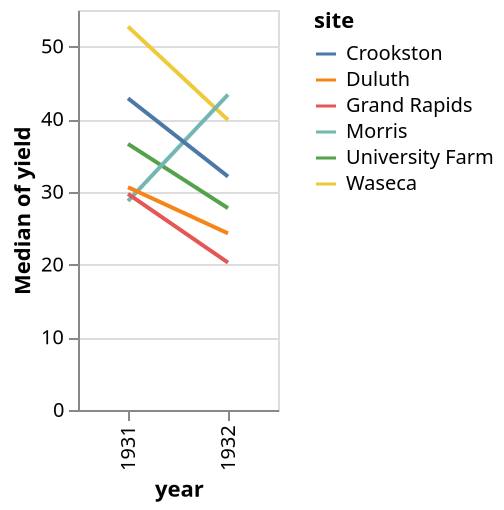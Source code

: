 {"$schema": "https://vega.github.io/schema/vega-lite/v4.json", "data": {"values": [{"yield": 27, "variety": "Manchuria", "year": 1931, "site": "University Farm"}, {"yield": 48.86667, "variety": "Manchuria", "year": 1931, "site": "Waseca"}, {"yield": 27.43334, "variety": "Manchuria", "year": 1931, "site": "Morris"}, {"yield": 39.93333, "variety": "Manchuria", "year": 1931, "site": "Crookston"}, {"yield": 32.96667, "variety": "Manchuria", "year": 1931, "site": "Grand Rapids"}, {"yield": 28.96667, "variety": "Manchuria", "year": 1931, "site": "Duluth"}, {"yield": 43.06666, "variety": "Glabron", "year": 1931, "site": "University Farm"}, {"yield": 55.2, "variety": "Glabron", "year": 1931, "site": "Waseca"}, {"yield": 28.76667, "variety": "Glabron", "year": 1931, "site": "Morris"}, {"yield": 38.13333, "variety": "Glabron", "year": 1931, "site": "Crookston"}, {"yield": 29.13333, "variety": "Glabron", "year": 1931, "site": "Grand Rapids"}, {"yield": 29.66667, "variety": "Glabron", "year": 1931, "site": "Duluth"}, {"yield": 35.13333, "variety": "Svansota", "year": 1931, "site": "University Farm"}, {"yield": 47.33333, "variety": "Svansota", "year": 1931, "site": "Waseca"}, {"yield": 25.76667, "variety": "Svansota", "year": 1931, "site": "Morris"}, {"yield": 40.46667, "variety": "Svansota", "year": 1931, "site": "Crookston"}, {"yield": 29.66667, "variety": "Svansota", "year": 1931, "site": "Grand Rapids"}, {"yield": 25.7, "variety": "Svansota", "year": 1931, "site": "Duluth"}, {"yield": 39.9, "variety": "Velvet", "year": 1931, "site": "University Farm"}, {"yield": 50.23333, "variety": "Velvet", "year": 1931, "site": "Waseca"}, {"yield": 26.13333, "variety": "Velvet", "year": 1931, "site": "Morris"}, {"yield": 41.33333, "variety": "Velvet", "year": 1931, "site": "Crookston"}, {"yield": 23.03333, "variety": "Velvet", "year": 1931, "site": "Grand Rapids"}, {"yield": 26.3, "variety": "Velvet", "year": 1931, "site": "Duluth"}, {"yield": 36.56666, "variety": "Trebi", "year": 1931, "site": "University Farm"}, {"yield": 63.8333, "variety": "Trebi", "year": 1931, "site": "Waseca"}, {"yield": 43.76667, "variety": "Trebi", "year": 1931, "site": "Morris"}, {"yield": 46.93333, "variety": "Trebi", "year": 1931, "site": "Crookston"}, {"yield": 29.76667, "variety": "Trebi", "year": 1931, "site": "Grand Rapids"}, {"yield": 33.93333, "variety": "Trebi", "year": 1931, "site": "Duluth"}, {"yield": 43.26667, "variety": "No. 457", "year": 1931, "site": "University Farm"}, {"yield": 58.1, "variety": "No. 457", "year": 1931, "site": "Waseca"}, {"yield": 28.7, "variety": "No. 457", "year": 1931, "site": "Morris"}, {"yield": 45.66667, "variety": "No. 457", "year": 1931, "site": "Crookston"}, {"yield": 32.16667, "variety": "No. 457", "year": 1931, "site": "Grand Rapids"}, {"yield": 33.6, "variety": "No. 457", "year": 1931, "site": "Duluth"}, {"yield": 36.6, "variety": "No. 462", "year": 1931, "site": "University Farm"}, {"yield": 65.7667, "variety": "No. 462", "year": 1931, "site": "Waseca"}, {"yield": 30.36667, "variety": "No. 462", "year": 1931, "site": "Morris"}, {"yield": 48.56666, "variety": "No. 462", "year": 1931, "site": "Crookston"}, {"yield": 24.93334, "variety": "No. 462", "year": 1931, "site": "Grand Rapids"}, {"yield": 28.1, "variety": "No. 462", "year": 1931, "site": "Duluth"}, {"yield": 32.76667, "variety": "Peatland", "year": 1931, "site": "University Farm"}, {"yield": 48.56666, "variety": "Peatland", "year": 1931, "site": "Waseca"}, {"yield": 29.86667, "variety": "Peatland", "year": 1931, "site": "Morris"}, {"yield": 41.6, "variety": "Peatland", "year": 1931, "site": "Crookston"}, {"yield": 34.7, "variety": "Peatland", "year": 1931, "site": "Grand Rapids"}, {"yield": 32, "variety": "Peatland", "year": 1931, "site": "Duluth"}, {"yield": 24.66667, "variety": "No. 475", "year": 1931, "site": "University Farm"}, {"yield": 46.76667, "variety": "No. 475", "year": 1931, "site": "Waseca"}, {"yield": 22.6, "variety": "No. 475", "year": 1931, "site": "Morris"}, {"yield": 44.1, "variety": "No. 475", "year": 1931, "site": "Crookston"}, {"yield": 19.7, "variety": "No. 475", "year": 1931, "site": "Grand Rapids"}, {"yield": 33.06666, "variety": "No. 475", "year": 1931, "site": "Duluth"}, {"yield": 39.3, "variety": "Wisconsin No. 38", "year": 1931, "site": "University Farm"}, {"yield": 58.8, "variety": "Wisconsin No. 38", "year": 1931, "site": "Waseca"}, {"yield": 29.46667, "variety": "Wisconsin No. 38", "year": 1931, "site": "Morris"}, {"yield": 49.86667, "variety": "Wisconsin No. 38", "year": 1931, "site": "Crookston"}, {"yield": 34.46667, "variety": "Wisconsin No. 38", "year": 1931, "site": "Grand Rapids"}, {"yield": 31.6, "variety": "Wisconsin No. 38", "year": 1931, "site": "Duluth"}, {"yield": 26.9, "variety": "Manchuria", "year": 1932, "site": "University Farm"}, {"yield": 33.46667, "variety": "Manchuria", "year": 1932, "site": "Waseca"}, {"yield": 34.36666, "variety": "Manchuria", "year": 1932, "site": "Morris"}, {"yield": 32.96667, "variety": "Manchuria", "year": 1932, "site": "Crookston"}, {"yield": 22.13333, "variety": "Manchuria", "year": 1932, "site": "Grand Rapids"}, {"yield": 22.56667, "variety": "Manchuria", "year": 1932, "site": "Duluth"}, {"yield": 36.8, "variety": "Glabron", "year": 1932, "site": "University Farm"}, {"yield": 37.73333, "variety": "Glabron", "year": 1932, "site": "Waseca"}, {"yield": 35.13333, "variety": "Glabron", "year": 1932, "site": "Morris"}, {"yield": 26.16667, "variety": "Glabron", "year": 1932, "site": "Crookston"}, {"yield": 14.43333, "variety": "Glabron", "year": 1932, "site": "Grand Rapids"}, {"yield": 25.86667, "variety": "Glabron", "year": 1932, "site": "Duluth"}, {"yield": 27.43334, "variety": "Svansota", "year": 1932, "site": "University Farm"}, {"yield": 38.5, "variety": "Svansota", "year": 1932, "site": "Waseca"}, {"yield": 35.03333, "variety": "Svansota", "year": 1932, "site": "Morris"}, {"yield": 20.63333, "variety": "Svansota", "year": 1932, "site": "Crookston"}, {"yield": 16.63333, "variety": "Svansota", "year": 1932, "site": "Grand Rapids"}, {"yield": 22.23333, "variety": "Svansota", "year": 1932, "site": "Duluth"}, {"yield": 26.8, "variety": "Velvet", "year": 1932, "site": "University Farm"}, {"yield": 37.4, "variety": "Velvet", "year": 1932, "site": "Waseca"}, {"yield": 38.83333, "variety": "Velvet", "year": 1932, "site": "Morris"}, {"yield": 32.06666, "variety": "Velvet", "year": 1932, "site": "Crookston"}, {"yield": 32.23333, "variety": "Velvet", "year": 1932, "site": "Grand Rapids"}, {"yield": 22.46667, "variety": "Velvet", "year": 1932, "site": "Duluth"}, {"yield": 29.06667, "variety": "Trebi", "year": 1932, "site": "University Farm"}, {"yield": 49.2333, "variety": "Trebi", "year": 1932, "site": "Waseca"}, {"yield": 46.63333, "variety": "Trebi", "year": 1932, "site": "Morris"}, {"yield": 41.83333, "variety": "Trebi", "year": 1932, "site": "Crookston"}, {"yield": 20.63333, "variety": "Trebi", "year": 1932, "site": "Grand Rapids"}, {"yield": 30.6, "variety": "Trebi", "year": 1932, "site": "Duluth"}, {"yield": 26.43334, "variety": "No. 457", "year": 1932, "site": "University Farm"}, {"yield": 42.2, "variety": "No. 457", "year": 1932, "site": "Waseca"}, {"yield": 43.53334, "variety": "No. 457", "year": 1932, "site": "Morris"}, {"yield": 34.33333, "variety": "No. 457", "year": 1932, "site": "Crookston"}, {"yield": 19.46667, "variety": "No. 457", "year": 1932, "site": "Grand Rapids"}, {"yield": 22.7, "variety": "No. 457", "year": 1932, "site": "Duluth"}, {"yield": 25.56667, "variety": "No. 462", "year": 1932, "site": "University Farm"}, {"yield": 44.7, "variety": "No. 462", "year": 1932, "site": "Waseca"}, {"yield": 47, "variety": "No. 462", "year": 1932, "site": "Morris"}, {"yield": 30.53333, "variety": "No. 462", "year": 1932, "site": "Crookston"}, {"yield": 19.9, "variety": "No. 462", "year": 1932, "site": "Grand Rapids"}, {"yield": 22.5, "variety": "No. 462", "year": 1932, "site": "Duluth"}, {"yield": 28.06667, "variety": "Peatland", "year": 1932, "site": "University Farm"}, {"yield": 36.03333, "variety": "Peatland", "year": 1932, "site": "Waseca"}, {"yield": 43.2, "variety": "Peatland", "year": 1932, "site": "Morris"}, {"yield": 25.23333, "variety": "Peatland", "year": 1932, "site": "Crookston"}, {"yield": 26.76667, "variety": "Peatland", "year": 1932, "site": "Grand Rapids"}, {"yield": 31.36667, "variety": "Peatland", "year": 1932, "site": "Duluth"}, {"yield": 30, "variety": "No. 475", "year": 1932, "site": "University Farm"}, {"yield": 41.26667, "variety": "No. 475", "year": 1932, "site": "Waseca"}, {"yield": 44.23333, "variety": "No. 475", "year": 1932, "site": "Morris"}, {"yield": 32.13333, "variety": "No. 475", "year": 1932, "site": "Crookston"}, {"yield": 15.23333, "variety": "No. 475", "year": 1932, "site": "Grand Rapids"}, {"yield": 27.36667, "variety": "No. 475", "year": 1932, "site": "Duluth"}, {"yield": 38, "variety": "Wisconsin No. 38", "year": 1932, "site": "University Farm"}, {"yield": 58.16667, "variety": "Wisconsin No. 38", "year": 1932, "site": "Waseca"}, {"yield": 47.16667, "variety": "Wisconsin No. 38", "year": 1932, "site": "Morris"}, {"yield": 35.9, "variety": "Wisconsin No. 38", "year": 1932, "site": "Crookston"}, {"yield": 20.66667, "variety": "Wisconsin No. 38", "year": 1932, "site": "Grand Rapids"}, {"yield": 29.33333, "variety": "Wisconsin No. 38", "year": 1932, "site": "Duluth"}]}, "description": "Slope graph showing the change in yield for different barley sites. It shows the error in the year labels for the Morris site.", "mark": "line", "width": {"step": 50}, "encoding": {"x": {"field": "year", "type": "ordinal", "scale": {"padding": 0.5}}, "y": {"aggregate": "median", "field": "yield", "type": "quantitative"}, "color": {"field": "site", "type": "nominal"}}}
